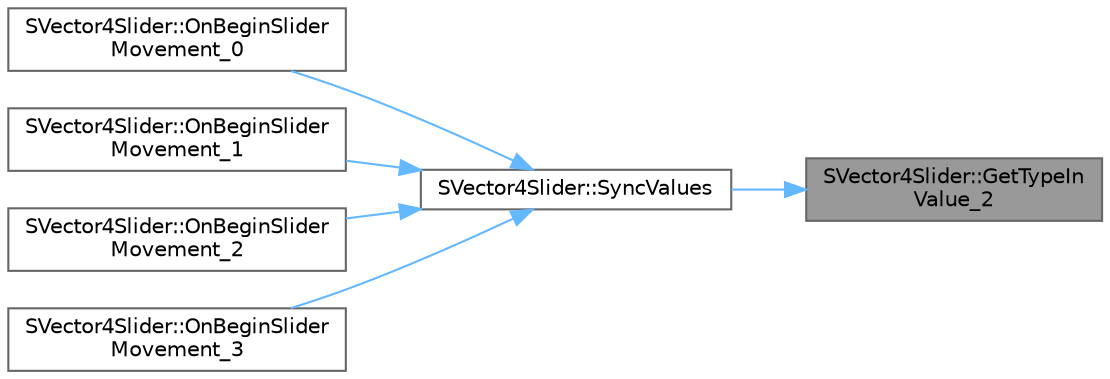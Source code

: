 digraph "SVector4Slider::GetTypeInValue_2"
{
 // INTERACTIVE_SVG=YES
 // LATEX_PDF_SIZE
  bgcolor="transparent";
  edge [fontname=Helvetica,fontsize=10,labelfontname=Helvetica,labelfontsize=10];
  node [fontname=Helvetica,fontsize=10,shape=box,height=0.2,width=0.4];
  rankdir="RL";
  Node1 [id="Node000001",label="SVector4Slider::GetTypeIn\lValue_2",height=0.2,width=0.4,color="gray40", fillcolor="grey60", style="filled", fontcolor="black",tooltip=" "];
  Node1 -> Node2 [id="edge1_Node000001_Node000002",dir="back",color="steelblue1",style="solid",tooltip=" "];
  Node2 [id="Node000002",label="SVector4Slider::SyncValues",height=0.2,width=0.4,color="grey40", fillcolor="white", style="filled",URL="$d7/dfe/classSVector4Slider.html#adfa6e473c206b01177b4def9da915f24",tooltip=" "];
  Node2 -> Node3 [id="edge2_Node000002_Node000003",dir="back",color="steelblue1",style="solid",tooltip=" "];
  Node3 [id="Node000003",label="SVector4Slider::OnBeginSlider\lMovement_0",height=0.2,width=0.4,color="grey40", fillcolor="white", style="filled",URL="$d7/dfe/classSVector4Slider.html#aaa7f038a68d023374d56a2062b382320",tooltip="Called when the slider begins to move."];
  Node2 -> Node4 [id="edge3_Node000002_Node000004",dir="back",color="steelblue1",style="solid",tooltip=" "];
  Node4 [id="Node000004",label="SVector4Slider::OnBeginSlider\lMovement_1",height=0.2,width=0.4,color="grey40", fillcolor="white", style="filled",URL="$d7/dfe/classSVector4Slider.html#a700403d23972517842f3765116a48317",tooltip="Called when the slider begins to move."];
  Node2 -> Node5 [id="edge4_Node000002_Node000005",dir="back",color="steelblue1",style="solid",tooltip=" "];
  Node5 [id="Node000005",label="SVector4Slider::OnBeginSlider\lMovement_2",height=0.2,width=0.4,color="grey40", fillcolor="white", style="filled",URL="$d7/dfe/classSVector4Slider.html#ad11605120805915cfc7c8a5ef01fba1c",tooltip="Called when the slider begins to move."];
  Node2 -> Node6 [id="edge5_Node000002_Node000006",dir="back",color="steelblue1",style="solid",tooltip=" "];
  Node6 [id="Node000006",label="SVector4Slider::OnBeginSlider\lMovement_3",height=0.2,width=0.4,color="grey40", fillcolor="white", style="filled",URL="$d7/dfe/classSVector4Slider.html#a647981c39fe99bce56e7790fbe6df8bc",tooltip="Called when the slider begins to move."];
}
